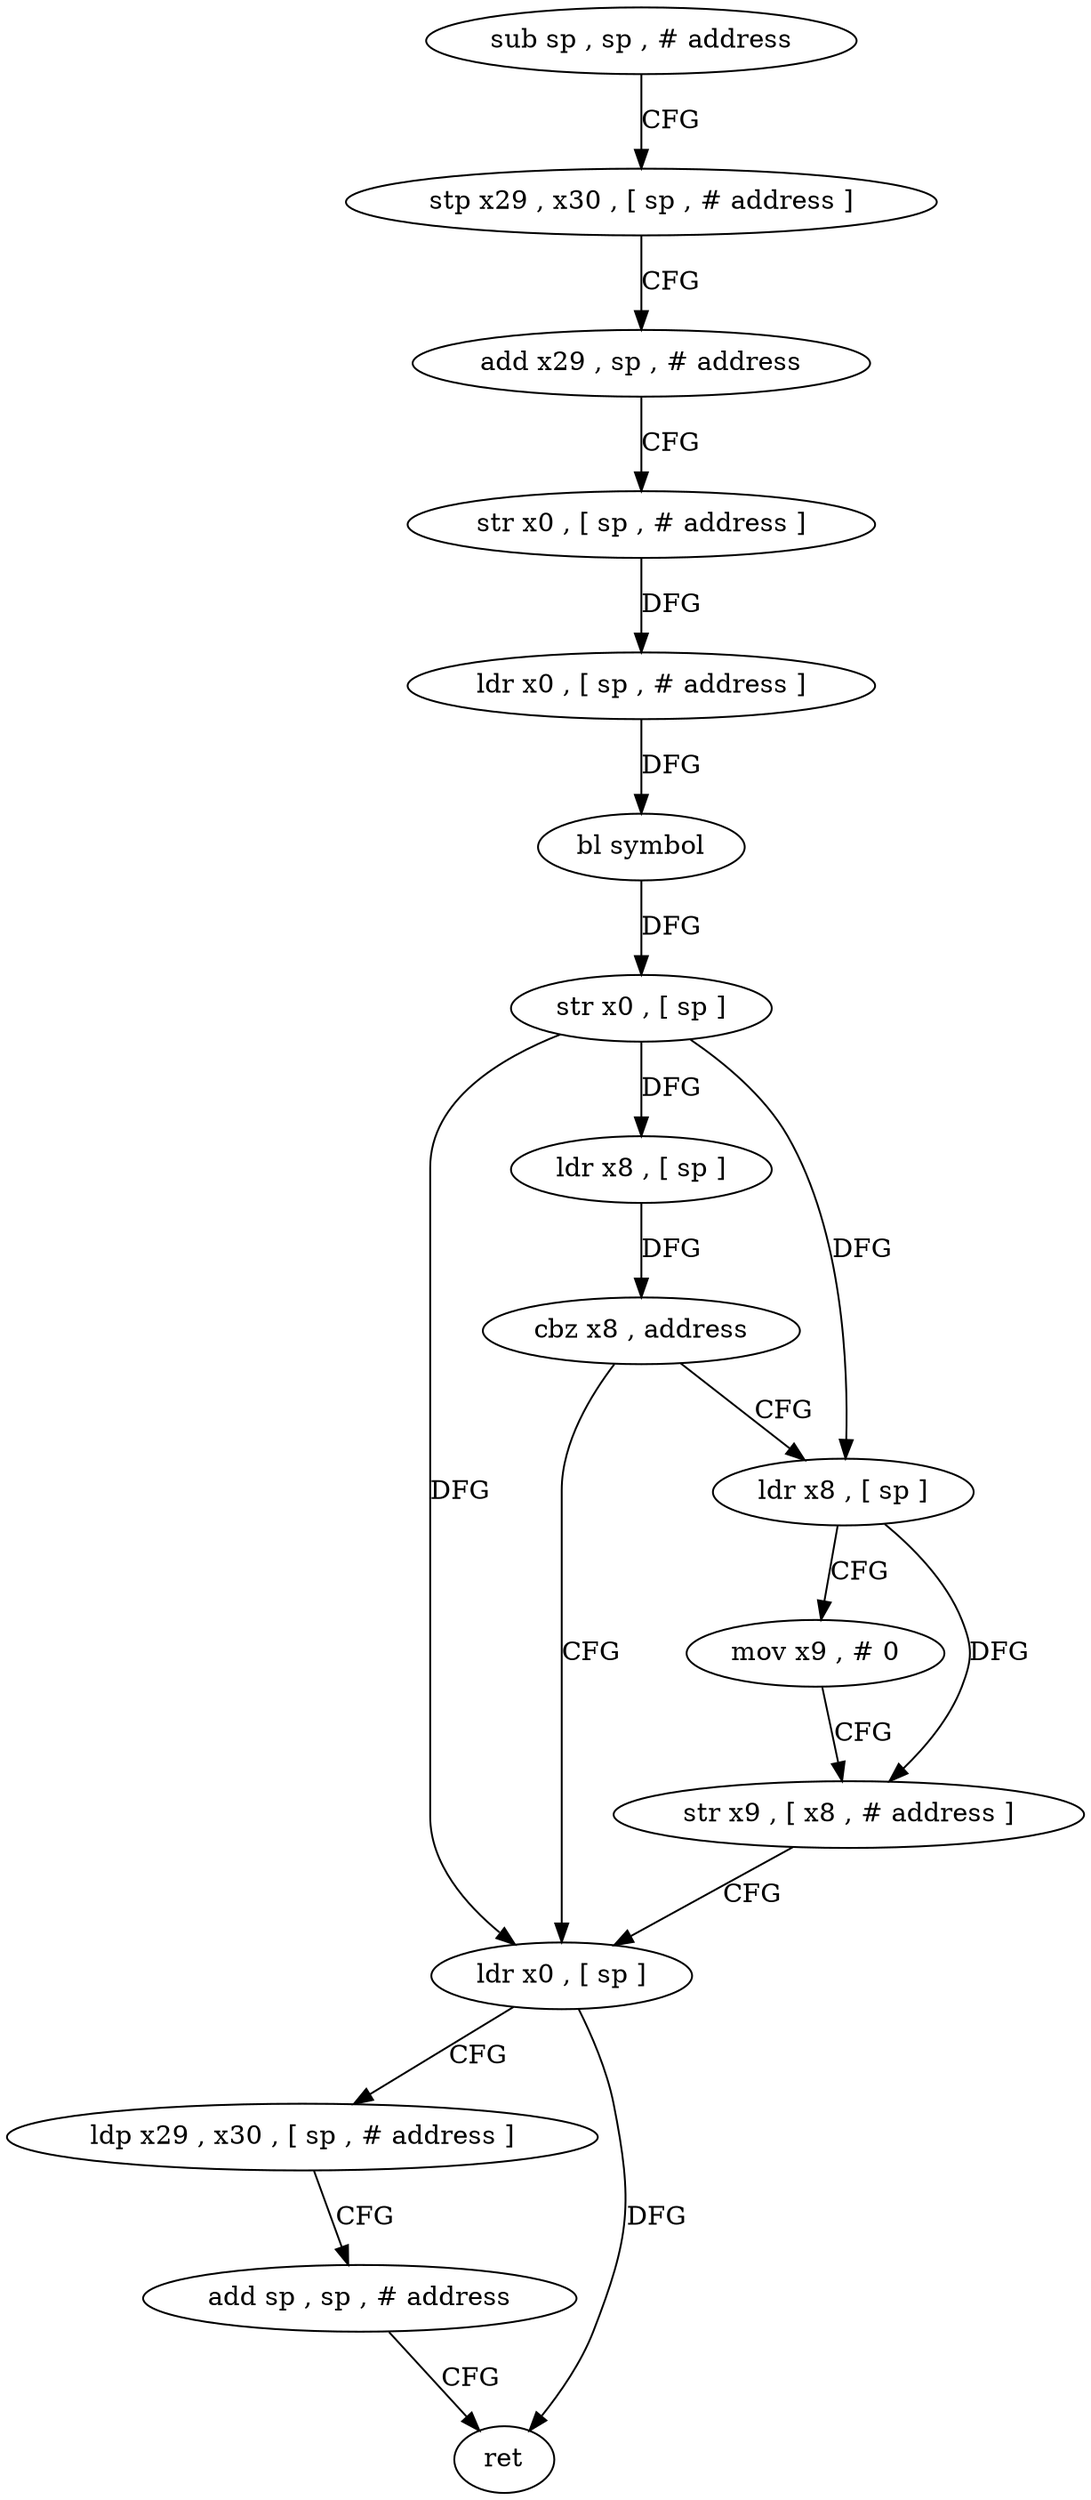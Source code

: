 digraph "func" {
"4237696" [label = "sub sp , sp , # address" ]
"4237700" [label = "stp x29 , x30 , [ sp , # address ]" ]
"4237704" [label = "add x29 , sp , # address" ]
"4237708" [label = "str x0 , [ sp , # address ]" ]
"4237712" [label = "ldr x0 , [ sp , # address ]" ]
"4237716" [label = "bl symbol" ]
"4237720" [label = "str x0 , [ sp ]" ]
"4237724" [label = "ldr x8 , [ sp ]" ]
"4237728" [label = "cbz x8 , address" ]
"4237744" [label = "ldr x0 , [ sp ]" ]
"4237732" [label = "ldr x8 , [ sp ]" ]
"4237748" [label = "ldp x29 , x30 , [ sp , # address ]" ]
"4237752" [label = "add sp , sp , # address" ]
"4237756" [label = "ret" ]
"4237736" [label = "mov x9 , # 0" ]
"4237740" [label = "str x9 , [ x8 , # address ]" ]
"4237696" -> "4237700" [ label = "CFG" ]
"4237700" -> "4237704" [ label = "CFG" ]
"4237704" -> "4237708" [ label = "CFG" ]
"4237708" -> "4237712" [ label = "DFG" ]
"4237712" -> "4237716" [ label = "DFG" ]
"4237716" -> "4237720" [ label = "DFG" ]
"4237720" -> "4237724" [ label = "DFG" ]
"4237720" -> "4237744" [ label = "DFG" ]
"4237720" -> "4237732" [ label = "DFG" ]
"4237724" -> "4237728" [ label = "DFG" ]
"4237728" -> "4237744" [ label = "CFG" ]
"4237728" -> "4237732" [ label = "CFG" ]
"4237744" -> "4237748" [ label = "CFG" ]
"4237744" -> "4237756" [ label = "DFG" ]
"4237732" -> "4237736" [ label = "CFG" ]
"4237732" -> "4237740" [ label = "DFG" ]
"4237748" -> "4237752" [ label = "CFG" ]
"4237752" -> "4237756" [ label = "CFG" ]
"4237736" -> "4237740" [ label = "CFG" ]
"4237740" -> "4237744" [ label = "CFG" ]
}
